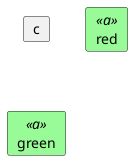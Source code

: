 {
  "sha1": "poi0ntpzwoyx7e9li9jr8iw8iyv6at4",
  "insertion": {
    "when": "2025-06-11T17:14:52.832Z",
    "url": "https://github.com/plantuml/plantuml/issues/2171",
    "user": "plantuml@gmail.com"
  }
}
@startuml
<style>
.a {BackGroundColor pink}
</style>

card c
card red <<a>>

<style>
.a {BackGroundColor palegreen}
</style>
card green <<a>>
@enduml
